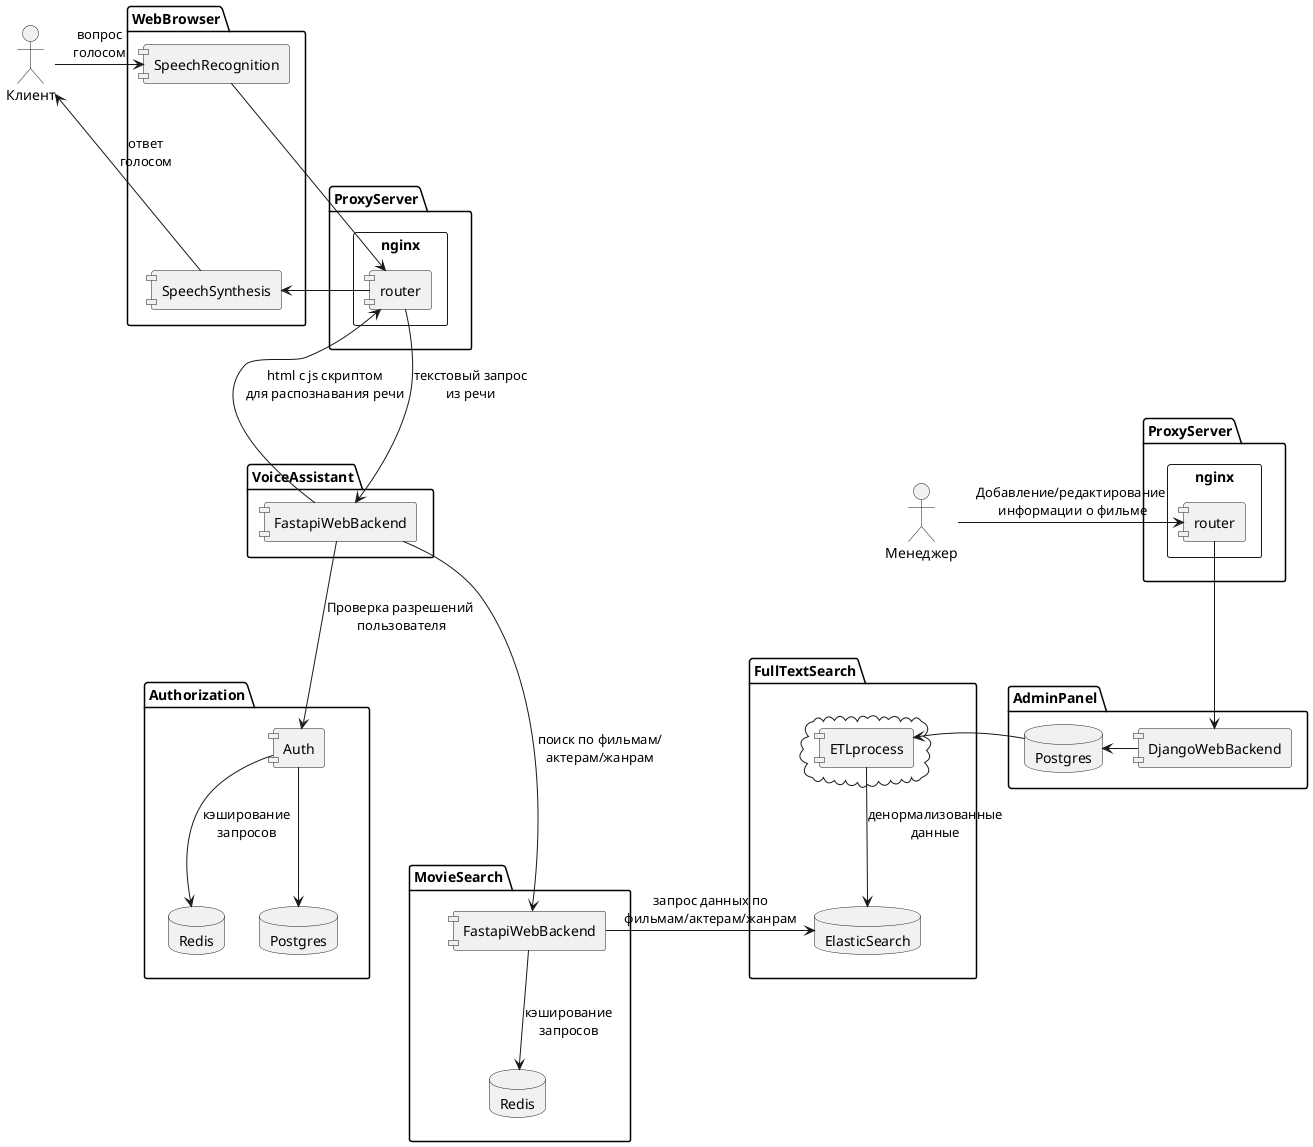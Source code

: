 "@startuml Voice Assistant architecture"
skinparam componentStyle uml1

actor Менеджер as Manager
actor Клиент as Client

package WebBrowser {
    component SpeechRecognition as speech1
    component SpeechSynthesis as speech2
}

package ProxyServer as proxy1 {
    rectangle nginx as nginx1 {
        component router as router1
    }
}

package ProxyServer as proxy2 {
    rectangle nginx as nginx2 {
        component router as router2
    }
}

package AdminPanel {
    component DjangoWebBackend as django
    database Postgres as postgres1
}

package FullTextSearch {
    cloud {
        component ETLprocess as etl
    }
    database ElasticSearch
}

package VoiceAssistant {
    component FastapiWebBackend as fastapi2
}

package MovieSearch {
    component FastapiWebBackend as fastapi
    database Redis as redis1
}

package Authorization {
    component Auth
    database Redis as redis2
    database Postgres as postgres2
}

speech1 -[hidden]-> speech2
Authorization -[hidden]-> MovieSearch
FullTextSearch -[hidden]-> MovieSearch
Manager -r-> router1: Добавление/редактирование\n информации о фильме
Client -r-> speech1: вопрос\nголосом
speech2 -l-> Client: ответ\nголосом
speech1 -r-> router2
speech2 <-l- router2
fastapi2 -u-> router2: html с js скриптом\nдля распознавания речи
router2 -d-> fastapi2: текстовый запрос\nиз речи
fastapi2 -d-> fastapi: поиск по фильмам/\nактерам/жанрам
router1 -d-> django
django -l-> postgres1
postgres1 -r-> etl
etl --> ElasticSearch: денормализованные\nданные
fastapi --> redis1: кэширование\nзапросов
fastapi --> ElasticSearch: запрос данных по\nфильмам/актерам/жанрам
Auth --> postgres2
Auth --> redis2: кэширование\nзапросов
fastapi2 --> Auth: Проверка разрешений\n пользователя

@enduml 